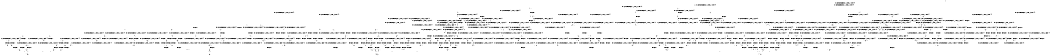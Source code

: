 digraph BCG {
size = "7, 10.5";
center = TRUE;
node [shape = circle];
0 [peripheries = 2];
0 -> 1 [label = "EX !0 !ATOMIC_EXCH_BRANCH (1, +1, TRUE, +0, 3, TRUE) !{0}"];
0 -> 2 [label = "EX !2 !ATOMIC_EXCH_BRANCH (1, +0, TRUE, +0, 1, TRUE) !{0}"];
0 -> 3 [label = "EX !1 !ATOMIC_EXCH_BRANCH (1, +1, TRUE, +0, 2, TRUE) !{0}"];
0 -> 4 [label = "EX !0 !ATOMIC_EXCH_BRANCH (1, +1, TRUE, +0, 3, TRUE) !{0}"];
1 -> 5 [label = "EX !2 !ATOMIC_EXCH_BRANCH (1, +0, TRUE, +0, 1, FALSE) !{0}"];
1 -> 6 [label = "EX !1 !ATOMIC_EXCH_BRANCH (1, +1, TRUE, +0, 2, FALSE) !{0}"];
1 -> 7 [label = "TERMINATE !0"];
2 -> 2 [label = "EX !2 !ATOMIC_EXCH_BRANCH (1, +0, TRUE, +0, 1, TRUE) !{0}"];
2 -> 8 [label = "EX !0 !ATOMIC_EXCH_BRANCH (1, +1, TRUE, +0, 3, TRUE) !{0}"];
2 -> 9 [label = "EX !1 !ATOMIC_EXCH_BRANCH (1, +1, TRUE, +0, 2, TRUE) !{0}"];
2 -> 10 [label = "EX !0 !ATOMIC_EXCH_BRANCH (1, +1, TRUE, +0, 3, TRUE) !{0}"];
3 -> 11 [label = "EX !0 !ATOMIC_EXCH_BRANCH (1, +1, TRUE, +0, 3, FALSE) !{0}"];
3 -> 12 [label = "EX !2 !ATOMIC_EXCH_BRANCH (1, +0, TRUE, +0, 1, FALSE) !{0}"];
3 -> 13 [label = "TERMINATE !1"];
3 -> 14 [label = "EX !0 !ATOMIC_EXCH_BRANCH (1, +1, TRUE, +0, 3, FALSE) !{0}"];
4 -> 15 [label = "EX !2 !ATOMIC_EXCH_BRANCH (1, +0, TRUE, +0, 1, FALSE) !{0}"];
4 -> 16 [label = "EX !1 !ATOMIC_EXCH_BRANCH (1, +1, TRUE, +0, 2, FALSE) !{0}"];
4 -> 17 [label = "TERMINATE !0"];
5 -> 18 [label = "EX !1 !ATOMIC_EXCH_BRANCH (1, +1, TRUE, +0, 2, TRUE) !{0}"];
5 -> 19 [label = "TERMINATE !0"];
5 -> 20 [label = "TERMINATE !2"];
6 -> 21 [label = "EX !2 !ATOMIC_EXCH_BRANCH (1, +0, TRUE, +0, 1, FALSE) !{0}"];
6 -> 22 [label = "TERMINATE !0"];
6 -> 23 [label = "TERMINATE !1"];
7 -> 24 [label = "EX !1 !ATOMIC_EXCH_BRANCH (1, +1, TRUE, +0, 2, FALSE) !{1}"];
7 -> 25 [label = "EX !2 !ATOMIC_EXCH_BRANCH (1, +0, TRUE, +0, 1, FALSE) !{1}"];
7 -> 26 [label = "EX !1 !ATOMIC_EXCH_BRANCH (1, +1, TRUE, +0, 2, FALSE) !{1}"];
8 -> 5 [label = "EX !2 !ATOMIC_EXCH_BRANCH (1, +0, TRUE, +0, 1, FALSE) !{0}"];
8 -> 27 [label = "EX !1 !ATOMIC_EXCH_BRANCH (1, +1, TRUE, +0, 2, FALSE) !{0}"];
8 -> 28 [label = "TERMINATE !0"];
9 -> 12 [label = "EX !2 !ATOMIC_EXCH_BRANCH (1, +0, TRUE, +0, 1, FALSE) !{0}"];
9 -> 29 [label = "EX !0 !ATOMIC_EXCH_BRANCH (1, +1, TRUE, +0, 3, FALSE) !{0}"];
9 -> 30 [label = "TERMINATE !1"];
9 -> 31 [label = "EX !0 !ATOMIC_EXCH_BRANCH (1, +1, TRUE, +0, 3, FALSE) !{0}"];
10 -> 15 [label = "EX !2 !ATOMIC_EXCH_BRANCH (1, +0, TRUE, +0, 1, FALSE) !{0}"];
10 -> 32 [label = "EX !1 !ATOMIC_EXCH_BRANCH (1, +1, TRUE, +0, 2, FALSE) !{0}"];
10 -> 33 [label = "TERMINATE !0"];
11 -> 34 [label = "EX !0 !ATOMIC_EXCH_BRANCH (1, +0, TRUE, +1, 1, TRUE) !{0}"];
11 -> 35 [label = "EX !2 !ATOMIC_EXCH_BRANCH (1, +0, TRUE, +0, 1, FALSE) !{0}"];
11 -> 36 [label = "TERMINATE !1"];
11 -> 37 [label = "EX !0 !ATOMIC_EXCH_BRANCH (1, +0, TRUE, +1, 1, TRUE) !{0}"];
12 -> 18 [label = "EX !0 !ATOMIC_EXCH_BRANCH (1, +1, TRUE, +0, 3, TRUE) !{0}"];
12 -> 38 [label = "TERMINATE !2"];
12 -> 39 [label = "TERMINATE !1"];
12 -> 40 [label = "EX !0 !ATOMIC_EXCH_BRANCH (1, +1, TRUE, +0, 3, TRUE) !{0}"];
13 -> 41 [label = "EX !0 !ATOMIC_EXCH_BRANCH (1, +1, TRUE, +0, 3, FALSE) !{0}"];
13 -> 42 [label = "EX !2 !ATOMIC_EXCH_BRANCH (1, +0, TRUE, +0, 1, FALSE) !{0}"];
13 -> 43 [label = "EX !0 !ATOMIC_EXCH_BRANCH (1, +1, TRUE, +0, 3, FALSE) !{0}"];
14 -> 44 [label = "EX !2 !ATOMIC_EXCH_BRANCH (1, +0, TRUE, +0, 1, FALSE) !{0}"];
14 -> 45 [label = "TERMINATE !1"];
14 -> 37 [label = "EX !0 !ATOMIC_EXCH_BRANCH (1, +0, TRUE, +1, 1, TRUE) !{0}"];
15 -> 40 [label = "EX !1 !ATOMIC_EXCH_BRANCH (1, +1, TRUE, +0, 2, TRUE) !{0}"];
15 -> 46 [label = "TERMINATE !0"];
15 -> 47 [label = "TERMINATE !2"];
16 -> 48 [label = "EX !2 !ATOMIC_EXCH_BRANCH (1, +0, TRUE, +0, 1, FALSE) !{0}"];
16 -> 49 [label = "TERMINATE !0"];
16 -> 50 [label = "TERMINATE !1"];
17 -> 51 [label = "EX !1 !ATOMIC_EXCH_BRANCH (1, +1, TRUE, +0, 2, FALSE) !{1}"];
17 -> 52 [label = "EX !2 !ATOMIC_EXCH_BRANCH (1, +0, TRUE, +0, 1, FALSE) !{1}"];
18 -> 53 [label = "TERMINATE !0"];
18 -> 54 [label = "TERMINATE !2"];
18 -> 55 [label = "TERMINATE !1"];
19 -> 56 [label = "EX !1 !ATOMIC_EXCH_BRANCH (1, +1, TRUE, +0, 2, TRUE) !{1}"];
19 -> 57 [label = "TERMINATE !2"];
19 -> 58 [label = "EX !1 !ATOMIC_EXCH_BRANCH (1, +1, TRUE, +0, 2, TRUE) !{1}"];
20 -> 59 [label = "EX !1 !ATOMIC_EXCH_BRANCH (1, +1, TRUE, +0, 2, TRUE) !{0}"];
20 -> 60 [label = "TERMINATE !0"];
21 -> 61 [label = "TERMINATE !0"];
21 -> 62 [label = "TERMINATE !2"];
21 -> 63 [label = "TERMINATE !1"];
22 -> 64 [label = "EX !2 !ATOMIC_EXCH_BRANCH (1, +0, TRUE, +0, 1, FALSE) !{1}"];
22 -> 65 [label = "TERMINATE !1"];
23 -> 66 [label = "EX !2 !ATOMIC_EXCH_BRANCH (1, +0, TRUE, +0, 1, FALSE) !{0}"];
23 -> 67 [label = "TERMINATE !0"];
24 -> 64 [label = "EX !2 !ATOMIC_EXCH_BRANCH (1, +0, TRUE, +0, 1, FALSE) !{1}"];
24 -> 65 [label = "TERMINATE !1"];
25 -> 56 [label = "EX !1 !ATOMIC_EXCH_BRANCH (1, +1, TRUE, +0, 2, TRUE) !{1}"];
25 -> 57 [label = "TERMINATE !2"];
25 -> 58 [label = "EX !1 !ATOMIC_EXCH_BRANCH (1, +1, TRUE, +0, 2, TRUE) !{1}"];
26 -> 68 [label = "EX !2 !ATOMIC_EXCH_BRANCH (1, +0, TRUE, +0, 1, FALSE) !{1}"];
26 -> 69 [label = "TERMINATE !1"];
27 -> 21 [label = "EX !2 !ATOMIC_EXCH_BRANCH (1, +0, TRUE, +0, 1, FALSE) !{0}"];
27 -> 70 [label = "TERMINATE !0"];
27 -> 71 [label = "TERMINATE !1"];
28 -> 25 [label = "EX !2 !ATOMIC_EXCH_BRANCH (1, +0, TRUE, +0, 1, FALSE) !{1}"];
28 -> 72 [label = "EX !1 !ATOMIC_EXCH_BRANCH (1, +1, TRUE, +0, 2, FALSE) !{1}"];
28 -> 73 [label = "EX !1 !ATOMIC_EXCH_BRANCH (1, +1, TRUE, +0, 2, FALSE) !{1}"];
29 -> 74 [label = "EX !0 !ATOMIC_EXCH_BRANCH (1, +0, TRUE, +1, 1, TRUE) !{0}"];
29 -> 35 [label = "EX !2 !ATOMIC_EXCH_BRANCH (1, +0, TRUE, +0, 1, FALSE) !{0}"];
29 -> 75 [label = "TERMINATE !1"];
29 -> 76 [label = "EX !0 !ATOMIC_EXCH_BRANCH (1, +0, TRUE, +1, 1, TRUE) !{0}"];
30 -> 42 [label = "EX !2 !ATOMIC_EXCH_BRANCH (1, +0, TRUE, +0, 1, FALSE) !{0}"];
30 -> 77 [label = "EX !0 !ATOMIC_EXCH_BRANCH (1, +1, TRUE, +0, 3, FALSE) !{0}"];
30 -> 78 [label = "EX !0 !ATOMIC_EXCH_BRANCH (1, +1, TRUE, +0, 3, FALSE) !{0}"];
31 -> 44 [label = "EX !2 !ATOMIC_EXCH_BRANCH (1, +0, TRUE, +0, 1, FALSE) !{0}"];
31 -> 79 [label = "TERMINATE !1"];
31 -> 76 [label = "EX !0 !ATOMIC_EXCH_BRANCH (1, +0, TRUE, +1, 1, TRUE) !{0}"];
32 -> 48 [label = "EX !2 !ATOMIC_EXCH_BRANCH (1, +0, TRUE, +0, 1, FALSE) !{0}"];
32 -> 80 [label = "TERMINATE !0"];
32 -> 81 [label = "TERMINATE !1"];
33 -> 52 [label = "EX !2 !ATOMIC_EXCH_BRANCH (1, +0, TRUE, +0, 1, FALSE) !{1}"];
33 -> 82 [label = "EX !1 !ATOMIC_EXCH_BRANCH (1, +1, TRUE, +0, 2, FALSE) !{1}"];
34 -> 83 [label = "EX !0 !ATOMIC_EXCH_BRANCH (1, +1, TRUE, +0, 3, TRUE) !{0}"];
34 -> 84 [label = "EX !2 !ATOMIC_EXCH_BRANCH (1, +0, TRUE, +0, 1, TRUE) !{0}"];
34 -> 85 [label = "TERMINATE !1"];
34 -> 86 [label = "EX !0 !ATOMIC_EXCH_BRANCH (1, +1, TRUE, +0, 3, TRUE) !{0}"];
35 -> 87 [label = "EX !0 !ATOMIC_EXCH_BRANCH (1, +0, TRUE, +1, 1, FALSE) !{0}"];
35 -> 88 [label = "TERMINATE !2"];
35 -> 89 [label = "TERMINATE !1"];
35 -> 90 [label = "EX !0 !ATOMIC_EXCH_BRANCH (1, +0, TRUE, +1, 1, FALSE) !{0}"];
36 -> 91 [label = "EX !0 !ATOMIC_EXCH_BRANCH (1, +0, TRUE, +1, 1, TRUE) !{0}"];
36 -> 92 [label = "EX !2 !ATOMIC_EXCH_BRANCH (1, +0, TRUE, +0, 1, FALSE) !{0}"];
36 -> 93 [label = "EX !0 !ATOMIC_EXCH_BRANCH (1, +0, TRUE, +1, 1, TRUE) !{0}"];
37 -> 94 [label = "EX !2 !ATOMIC_EXCH_BRANCH (1, +0, TRUE, +0, 1, TRUE) !{0}"];
37 -> 95 [label = "TERMINATE !1"];
37 -> 86 [label = "EX !0 !ATOMIC_EXCH_BRANCH (1, +1, TRUE, +0, 3, TRUE) !{0}"];
38 -> 59 [label = "EX !0 !ATOMIC_EXCH_BRANCH (1, +1, TRUE, +0, 3, TRUE) !{0}"];
38 -> 96 [label = "TERMINATE !1"];
38 -> 97 [label = "EX !0 !ATOMIC_EXCH_BRANCH (1, +1, TRUE, +0, 3, TRUE) !{0}"];
39 -> 98 [label = "EX !0 !ATOMIC_EXCH_BRANCH (1, +1, TRUE, +0, 3, TRUE) !{0}"];
39 -> 99 [label = "TERMINATE !2"];
39 -> 100 [label = "EX !0 !ATOMIC_EXCH_BRANCH (1, +1, TRUE, +0, 3, TRUE) !{0}"];
40 -> 101 [label = "TERMINATE !0"];
40 -> 102 [label = "TERMINATE !2"];
40 -> 103 [label = "TERMINATE !1"];
41 -> 91 [label = "EX !0 !ATOMIC_EXCH_BRANCH (1, +0, TRUE, +1, 1, TRUE) !{0}"];
41 -> 92 [label = "EX !2 !ATOMIC_EXCH_BRANCH (1, +0, TRUE, +0, 1, FALSE) !{0}"];
41 -> 93 [label = "EX !0 !ATOMIC_EXCH_BRANCH (1, +0, TRUE, +1, 1, TRUE) !{0}"];
42 -> 98 [label = "EX !0 !ATOMIC_EXCH_BRANCH (1, +1, TRUE, +0, 3, TRUE) !{0}"];
42 -> 99 [label = "TERMINATE !2"];
42 -> 100 [label = "EX !0 !ATOMIC_EXCH_BRANCH (1, +1, TRUE, +0, 3, TRUE) !{0}"];
43 -> 104 [label = "EX !2 !ATOMIC_EXCH_BRANCH (1, +0, TRUE, +0, 1, FALSE) !{0}"];
43 -> 93 [label = "EX !0 !ATOMIC_EXCH_BRANCH (1, +0, TRUE, +1, 1, TRUE) !{0}"];
44 -> 105 [label = "TERMINATE !2"];
44 -> 106 [label = "TERMINATE !1"];
44 -> 90 [label = "EX !0 !ATOMIC_EXCH_BRANCH (1, +0, TRUE, +1, 1, FALSE) !{0}"];
45 -> 104 [label = "EX !2 !ATOMIC_EXCH_BRANCH (1, +0, TRUE, +0, 1, FALSE) !{0}"];
45 -> 93 [label = "EX !0 !ATOMIC_EXCH_BRANCH (1, +0, TRUE, +1, 1, TRUE) !{0}"];
46 -> 107 [label = "EX !1 !ATOMIC_EXCH_BRANCH (1, +1, TRUE, +0, 2, TRUE) !{1}"];
46 -> 108 [label = "TERMINATE !2"];
47 -> 97 [label = "EX !1 !ATOMIC_EXCH_BRANCH (1, +1, TRUE, +0, 2, TRUE) !{0}"];
47 -> 109 [label = "TERMINATE !0"];
48 -> 110 [label = "TERMINATE !0"];
48 -> 111 [label = "TERMINATE !2"];
48 -> 112 [label = "TERMINATE !1"];
49 -> 113 [label = "EX !2 !ATOMIC_EXCH_BRANCH (1, +0, TRUE, +0, 1, FALSE) !{1}"];
49 -> 114 [label = "TERMINATE !1"];
50 -> 115 [label = "EX !2 !ATOMIC_EXCH_BRANCH (1, +0, TRUE, +0, 1, FALSE) !{0}"];
50 -> 116 [label = "TERMINATE !0"];
51 -> 113 [label = "EX !2 !ATOMIC_EXCH_BRANCH (1, +0, TRUE, +0, 1, FALSE) !{1}"];
51 -> 114 [label = "TERMINATE !1"];
52 -> 107 [label = "EX !1 !ATOMIC_EXCH_BRANCH (1, +1, TRUE, +0, 2, TRUE) !{1}"];
52 -> 108 [label = "TERMINATE !2"];
53 -> 117 [label = "TERMINATE !2"];
53 -> 118 [label = "TERMINATE !1"];
54 -> 119 [label = "TERMINATE !0"];
54 -> 120 [label = "TERMINATE !1"];
55 -> 121 [label = "TERMINATE !0"];
55 -> 122 [label = "TERMINATE !2"];
56 -> 117 [label = "TERMINATE !2"];
56 -> 118 [label = "TERMINATE !1"];
57 -> 123 [label = "EX !1 !ATOMIC_EXCH_BRANCH (1, +1, TRUE, +0, 2, TRUE) !{1}"];
57 -> 124 [label = "EX !1 !ATOMIC_EXCH_BRANCH (1, +1, TRUE, +0, 2, TRUE) !{1}"];
58 -> 125 [label = "TERMINATE !2"];
58 -> 126 [label = "TERMINATE !1"];
59 -> 119 [label = "TERMINATE !0"];
59 -> 120 [label = "TERMINATE !1"];
60 -> 123 [label = "EX !1 !ATOMIC_EXCH_BRANCH (1, +1, TRUE, +0, 2, TRUE) !{1}"];
60 -> 124 [label = "EX !1 !ATOMIC_EXCH_BRANCH (1, +1, TRUE, +0, 2, TRUE) !{1}"];
61 -> 127 [label = "TERMINATE !2"];
61 -> 128 [label = "TERMINATE !1"];
62 -> 129 [label = "TERMINATE !0"];
62 -> 130 [label = "TERMINATE !1"];
63 -> 131 [label = "TERMINATE !0"];
63 -> 132 [label = "TERMINATE !2"];
64 -> 127 [label = "TERMINATE !2"];
64 -> 128 [label = "TERMINATE !1"];
65 -> 133 [label = "EX !2 !ATOMIC_EXCH_BRANCH (1, +0, TRUE, +0, 1, FALSE) !{2}"];
65 -> 134 [label = "EX !2 !ATOMIC_EXCH_BRANCH (1, +0, TRUE, +0, 1, FALSE) !{2}"];
66 -> 131 [label = "TERMINATE !0"];
66 -> 132 [label = "TERMINATE !2"];
67 -> 133 [label = "EX !2 !ATOMIC_EXCH_BRANCH (1, +0, TRUE, +0, 1, FALSE) !{2}"];
67 -> 134 [label = "EX !2 !ATOMIC_EXCH_BRANCH (1, +0, TRUE, +0, 1, FALSE) !{2}"];
68 -> 135 [label = "TERMINATE !2"];
68 -> 136 [label = "TERMINATE !1"];
69 -> 137 [label = "EX !2 !ATOMIC_EXCH_BRANCH (1, +0, TRUE, +0, 1, FALSE) !{2}"];
70 -> 64 [label = "EX !2 !ATOMIC_EXCH_BRANCH (1, +0, TRUE, +0, 1, FALSE) !{1}"];
70 -> 138 [label = "TERMINATE !1"];
71 -> 66 [label = "EX !2 !ATOMIC_EXCH_BRANCH (1, +0, TRUE, +0, 1, FALSE) !{0}"];
71 -> 139 [label = "TERMINATE !0"];
72 -> 64 [label = "EX !2 !ATOMIC_EXCH_BRANCH (1, +0, TRUE, +0, 1, FALSE) !{1}"];
72 -> 138 [label = "TERMINATE !1"];
73 -> 68 [label = "EX !2 !ATOMIC_EXCH_BRANCH (1, +0, TRUE, +0, 1, FALSE) !{1}"];
73 -> 140 [label = "TERMINATE !1"];
74 -> 141 [label = "EX !0 !ATOMIC_EXCH_BRANCH (1, +1, TRUE, +0, 3, TRUE) !{0}"];
74 -> 84 [label = "EX !2 !ATOMIC_EXCH_BRANCH (1, +0, TRUE, +0, 1, TRUE) !{0}"];
74 -> 142 [label = "TERMINATE !1"];
74 -> 143 [label = "EX !0 !ATOMIC_EXCH_BRANCH (1, +1, TRUE, +0, 3, TRUE) !{0}"];
75 -> 144 [label = "EX !0 !ATOMIC_EXCH_BRANCH (1, +0, TRUE, +1, 1, TRUE) !{0}"];
75 -> 92 [label = "EX !2 !ATOMIC_EXCH_BRANCH (1, +0, TRUE, +0, 1, FALSE) !{0}"];
75 -> 145 [label = "EX !0 !ATOMIC_EXCH_BRANCH (1, +0, TRUE, +1, 1, TRUE) !{0}"];
76 -> 94 [label = "EX !2 !ATOMIC_EXCH_BRANCH (1, +0, TRUE, +0, 1, TRUE) !{0}"];
76 -> 146 [label = "TERMINATE !1"];
76 -> 143 [label = "EX !0 !ATOMIC_EXCH_BRANCH (1, +1, TRUE, +0, 3, TRUE) !{0}"];
77 -> 144 [label = "EX !0 !ATOMIC_EXCH_BRANCH (1, +0, TRUE, +1, 1, TRUE) !{0}"];
77 -> 92 [label = "EX !2 !ATOMIC_EXCH_BRANCH (1, +0, TRUE, +0, 1, FALSE) !{0}"];
77 -> 145 [label = "EX !0 !ATOMIC_EXCH_BRANCH (1, +0, TRUE, +1, 1, TRUE) !{0}"];
78 -> 104 [label = "EX !2 !ATOMIC_EXCH_BRANCH (1, +0, TRUE, +0, 1, FALSE) !{0}"];
78 -> 145 [label = "EX !0 !ATOMIC_EXCH_BRANCH (1, +0, TRUE, +1, 1, TRUE) !{0}"];
79 -> 104 [label = "EX !2 !ATOMIC_EXCH_BRANCH (1, +0, TRUE, +0, 1, FALSE) !{0}"];
79 -> 145 [label = "EX !0 !ATOMIC_EXCH_BRANCH (1, +0, TRUE, +1, 1, TRUE) !{0}"];
80 -> 113 [label = "EX !2 !ATOMIC_EXCH_BRANCH (1, +0, TRUE, +0, 1, FALSE) !{1}"];
80 -> 147 [label = "TERMINATE !1"];
81 -> 115 [label = "EX !2 !ATOMIC_EXCH_BRANCH (1, +0, TRUE, +0, 1, FALSE) !{0}"];
81 -> 148 [label = "TERMINATE !0"];
82 -> 113 [label = "EX !2 !ATOMIC_EXCH_BRANCH (1, +0, TRUE, +0, 1, FALSE) !{1}"];
82 -> 147 [label = "TERMINATE !1"];
83 -> 21 [label = "EX !2 !ATOMIC_EXCH_BRANCH (1, +0, TRUE, +0, 1, FALSE) !{0}"];
83 -> 22 [label = "TERMINATE !0"];
83 -> 23 [label = "TERMINATE !1"];
84 -> 141 [label = "EX !0 !ATOMIC_EXCH_BRANCH (1, +1, TRUE, +0, 3, TRUE) !{0}"];
84 -> 84 [label = "EX !2 !ATOMIC_EXCH_BRANCH (1, +0, TRUE, +0, 1, TRUE) !{0}"];
84 -> 142 [label = "TERMINATE !1"];
84 -> 143 [label = "EX !0 !ATOMIC_EXCH_BRANCH (1, +1, TRUE, +0, 3, TRUE) !{0}"];
85 -> 149 [label = "EX !0 !ATOMIC_EXCH_BRANCH (1, +1, TRUE, +0, 3, TRUE) !{0}"];
85 -> 150 [label = "EX !2 !ATOMIC_EXCH_BRANCH (1, +0, TRUE, +0, 1, TRUE) !{0}"];
85 -> 151 [label = "EX !0 !ATOMIC_EXCH_BRANCH (1, +1, TRUE, +0, 3, TRUE) !{0}"];
86 -> 48 [label = "EX !2 !ATOMIC_EXCH_BRANCH (1, +0, TRUE, +0, 1, FALSE) !{0}"];
86 -> 49 [label = "TERMINATE !0"];
86 -> 50 [label = "TERMINATE !1"];
87 -> 61 [label = "TERMINATE !0"];
87 -> 62 [label = "TERMINATE !2"];
87 -> 63 [label = "TERMINATE !1"];
88 -> 152 [label = "EX !0 !ATOMIC_EXCH_BRANCH (1, +0, TRUE, +1, 1, FALSE) !{0}"];
88 -> 153 [label = "TERMINATE !1"];
88 -> 154 [label = "EX !0 !ATOMIC_EXCH_BRANCH (1, +0, TRUE, +1, 1, FALSE) !{0}"];
89 -> 155 [label = "EX !0 !ATOMIC_EXCH_BRANCH (1, +0, TRUE, +1, 1, FALSE) !{0}"];
89 -> 156 [label = "TERMINATE !2"];
89 -> 157 [label = "EX !0 !ATOMIC_EXCH_BRANCH (1, +0, TRUE, +1, 1, FALSE) !{0}"];
90 -> 110 [label = "TERMINATE !0"];
90 -> 111 [label = "TERMINATE !2"];
90 -> 112 [label = "TERMINATE !1"];
91 -> 149 [label = "EX !0 !ATOMIC_EXCH_BRANCH (1, +1, TRUE, +0, 3, TRUE) !{0}"];
91 -> 150 [label = "EX !2 !ATOMIC_EXCH_BRANCH (1, +0, TRUE, +0, 1, TRUE) !{0}"];
91 -> 151 [label = "EX !0 !ATOMIC_EXCH_BRANCH (1, +1, TRUE, +0, 3, TRUE) !{0}"];
92 -> 155 [label = "EX !0 !ATOMIC_EXCH_BRANCH (1, +0, TRUE, +1, 1, FALSE) !{0}"];
92 -> 156 [label = "TERMINATE !2"];
92 -> 157 [label = "EX !0 !ATOMIC_EXCH_BRANCH (1, +0, TRUE, +1, 1, FALSE) !{0}"];
93 -> 158 [label = "EX !2 !ATOMIC_EXCH_BRANCH (1, +0, TRUE, +0, 1, TRUE) !{0}"];
93 -> 151 [label = "EX !0 !ATOMIC_EXCH_BRANCH (1, +1, TRUE, +0, 3, TRUE) !{0}"];
94 -> 94 [label = "EX !2 !ATOMIC_EXCH_BRANCH (1, +0, TRUE, +0, 1, TRUE) !{0}"];
94 -> 146 [label = "TERMINATE !1"];
94 -> 143 [label = "EX !0 !ATOMIC_EXCH_BRANCH (1, +1, TRUE, +0, 3, TRUE) !{0}"];
95 -> 158 [label = "EX !2 !ATOMIC_EXCH_BRANCH (1, +0, TRUE, +0, 1, TRUE) !{0}"];
95 -> 151 [label = "EX !0 !ATOMIC_EXCH_BRANCH (1, +1, TRUE, +0, 3, TRUE) !{0}"];
96 -> 159 [label = "EX !0 !ATOMIC_EXCH_BRANCH (1, +1, TRUE, +0, 3, TRUE) !{0}"];
96 -> 160 [label = "EX !0 !ATOMIC_EXCH_BRANCH (1, +1, TRUE, +0, 3, TRUE) !{0}"];
97 -> 161 [label = "TERMINATE !0"];
97 -> 162 [label = "TERMINATE !1"];
98 -> 121 [label = "TERMINATE !0"];
98 -> 122 [label = "TERMINATE !2"];
99 -> 159 [label = "EX !0 !ATOMIC_EXCH_BRANCH (1, +1, TRUE, +0, 3, TRUE) !{0}"];
99 -> 160 [label = "EX !0 !ATOMIC_EXCH_BRANCH (1, +1, TRUE, +0, 3, TRUE) !{0}"];
100 -> 163 [label = "TERMINATE !0"];
100 -> 164 [label = "TERMINATE !2"];
101 -> 165 [label = "TERMINATE !2"];
101 -> 166 [label = "TERMINATE !1"];
102 -> 161 [label = "TERMINATE !0"];
102 -> 162 [label = "TERMINATE !1"];
103 -> 163 [label = "TERMINATE !0"];
103 -> 164 [label = "TERMINATE !2"];
104 -> 167 [label = "TERMINATE !2"];
104 -> 157 [label = "EX !0 !ATOMIC_EXCH_BRANCH (1, +0, TRUE, +1, 1, FALSE) !{0}"];
105 -> 168 [label = "TERMINATE !1"];
105 -> 154 [label = "EX !0 !ATOMIC_EXCH_BRANCH (1, +0, TRUE, +1, 1, FALSE) !{0}"];
106 -> 167 [label = "TERMINATE !2"];
106 -> 157 [label = "EX !0 !ATOMIC_EXCH_BRANCH (1, +0, TRUE, +1, 1, FALSE) !{0}"];
107 -> 165 [label = "TERMINATE !2"];
107 -> 166 [label = "TERMINATE !1"];
108 -> 169 [label = "EX !1 !ATOMIC_EXCH_BRANCH (1, +1, TRUE, +0, 2, TRUE) !{1}"];
109 -> 169 [label = "EX !1 !ATOMIC_EXCH_BRANCH (1, +1, TRUE, +0, 2, TRUE) !{1}"];
110 -> 170 [label = "TERMINATE !2"];
110 -> 171 [label = "TERMINATE !1"];
111 -> 172 [label = "TERMINATE !0"];
111 -> 173 [label = "TERMINATE !1"];
112 -> 174 [label = "TERMINATE !0"];
112 -> 175 [label = "TERMINATE !2"];
113 -> 170 [label = "TERMINATE !2"];
113 -> 171 [label = "TERMINATE !1"];
114 -> 176 [label = "EX !2 !ATOMIC_EXCH_BRANCH (1, +0, TRUE, +0, 1, FALSE) !{2}"];
115 -> 174 [label = "TERMINATE !0"];
115 -> 175 [label = "TERMINATE !2"];
116 -> 176 [label = "EX !2 !ATOMIC_EXCH_BRANCH (1, +0, TRUE, +0, 1, FALSE) !{2}"];
117 -> 177 [label = "TERMINATE !1"];
118 -> 178 [label = "TERMINATE !2"];
119 -> 177 [label = "TERMINATE !1"];
120 -> 179 [label = "TERMINATE !0"];
121 -> 178 [label = "TERMINATE !2"];
122 -> 179 [label = "TERMINATE !0"];
123 -> 177 [label = "TERMINATE !1"];
124 -> 180 [label = "TERMINATE !1"];
125 -> 180 [label = "TERMINATE !1"];
126 -> 181 [label = "TERMINATE !2"];
127 -> 182 [label = "TERMINATE !1"];
128 -> 183 [label = "TERMINATE !2"];
129 -> 182 [label = "TERMINATE !1"];
130 -> 184 [label = "TERMINATE !0"];
131 -> 183 [label = "TERMINATE !2"];
132 -> 184 [label = "TERMINATE !0"];
133 -> 183 [label = "TERMINATE !2"];
134 -> 185 [label = "TERMINATE !2"];
135 -> 186 [label = "TERMINATE !1"];
136 -> 187 [label = "TERMINATE !2"];
137 -> 187 [label = "TERMINATE !2"];
138 -> 133 [label = "EX !2 !ATOMIC_EXCH_BRANCH (1, +0, TRUE, +0, 1, FALSE) !{2}"];
138 -> 134 [label = "EX !2 !ATOMIC_EXCH_BRANCH (1, +0, TRUE, +0, 1, FALSE) !{2}"];
139 -> 133 [label = "EX !2 !ATOMIC_EXCH_BRANCH (1, +0, TRUE, +0, 1, FALSE) !{2}"];
139 -> 134 [label = "EX !2 !ATOMIC_EXCH_BRANCH (1, +0, TRUE, +0, 1, FALSE) !{2}"];
140 -> 137 [label = "EX !2 !ATOMIC_EXCH_BRANCH (1, +0, TRUE, +0, 1, FALSE) !{2}"];
141 -> 21 [label = "EX !2 !ATOMIC_EXCH_BRANCH (1, +0, TRUE, +0, 1, FALSE) !{0}"];
141 -> 70 [label = "TERMINATE !0"];
141 -> 71 [label = "TERMINATE !1"];
142 -> 188 [label = "EX !0 !ATOMIC_EXCH_BRANCH (1, +1, TRUE, +0, 3, TRUE) !{0}"];
142 -> 150 [label = "EX !2 !ATOMIC_EXCH_BRANCH (1, +0, TRUE, +0, 1, TRUE) !{0}"];
142 -> 189 [label = "EX !0 !ATOMIC_EXCH_BRANCH (1, +1, TRUE, +0, 3, TRUE) !{0}"];
143 -> 48 [label = "EX !2 !ATOMIC_EXCH_BRANCH (1, +0, TRUE, +0, 1, FALSE) !{0}"];
143 -> 80 [label = "TERMINATE !0"];
143 -> 81 [label = "TERMINATE !1"];
144 -> 188 [label = "EX !0 !ATOMIC_EXCH_BRANCH (1, +1, TRUE, +0, 3, TRUE) !{0}"];
144 -> 150 [label = "EX !2 !ATOMIC_EXCH_BRANCH (1, +0, TRUE, +0, 1, TRUE) !{0}"];
144 -> 189 [label = "EX !0 !ATOMIC_EXCH_BRANCH (1, +1, TRUE, +0, 3, TRUE) !{0}"];
145 -> 158 [label = "EX !2 !ATOMIC_EXCH_BRANCH (1, +0, TRUE, +0, 1, TRUE) !{0}"];
145 -> 189 [label = "EX !0 !ATOMIC_EXCH_BRANCH (1, +1, TRUE, +0, 3, TRUE) !{0}"];
146 -> 158 [label = "EX !2 !ATOMIC_EXCH_BRANCH (1, +0, TRUE, +0, 1, TRUE) !{0}"];
146 -> 189 [label = "EX !0 !ATOMIC_EXCH_BRANCH (1, +1, TRUE, +0, 3, TRUE) !{0}"];
147 -> 176 [label = "EX !2 !ATOMIC_EXCH_BRANCH (1, +0, TRUE, +0, 1, FALSE) !{2}"];
148 -> 176 [label = "EX !2 !ATOMIC_EXCH_BRANCH (1, +0, TRUE, +0, 1, FALSE) !{2}"];
149 -> 66 [label = "EX !2 !ATOMIC_EXCH_BRANCH (1, +0, TRUE, +0, 1, FALSE) !{0}"];
149 -> 67 [label = "TERMINATE !0"];
150 -> 188 [label = "EX !0 !ATOMIC_EXCH_BRANCH (1, +1, TRUE, +0, 3, TRUE) !{0}"];
150 -> 150 [label = "EX !2 !ATOMIC_EXCH_BRANCH (1, +0, TRUE, +0, 1, TRUE) !{0}"];
150 -> 189 [label = "EX !0 !ATOMIC_EXCH_BRANCH (1, +1, TRUE, +0, 3, TRUE) !{0}"];
151 -> 115 [label = "EX !2 !ATOMIC_EXCH_BRANCH (1, +0, TRUE, +0, 1, FALSE) !{0}"];
151 -> 116 [label = "TERMINATE !0"];
152 -> 129 [label = "TERMINATE !0"];
152 -> 130 [label = "TERMINATE !1"];
153 -> 190 [label = "EX !0 !ATOMIC_EXCH_BRANCH (1, +0, TRUE, +1, 1, FALSE) !{0}"];
153 -> 191 [label = "EX !0 !ATOMIC_EXCH_BRANCH (1, +0, TRUE, +1, 1, FALSE) !{0}"];
154 -> 172 [label = "TERMINATE !0"];
154 -> 173 [label = "TERMINATE !1"];
155 -> 131 [label = "TERMINATE !0"];
155 -> 132 [label = "TERMINATE !2"];
156 -> 190 [label = "EX !0 !ATOMIC_EXCH_BRANCH (1, +0, TRUE, +1, 1, FALSE) !{0}"];
156 -> 191 [label = "EX !0 !ATOMIC_EXCH_BRANCH (1, +0, TRUE, +1, 1, FALSE) !{0}"];
157 -> 174 [label = "TERMINATE !0"];
157 -> 175 [label = "TERMINATE !2"];
158 -> 158 [label = "EX !2 !ATOMIC_EXCH_BRANCH (1, +0, TRUE, +0, 1, TRUE) !{0}"];
158 -> 189 [label = "EX !0 !ATOMIC_EXCH_BRANCH (1, +1, TRUE, +0, 3, TRUE) !{0}"];
159 -> 179 [label = "TERMINATE !0"];
160 -> 192 [label = "TERMINATE !0"];
161 -> 193 [label = "TERMINATE !1"];
162 -> 192 [label = "TERMINATE !0"];
163 -> 194 [label = "TERMINATE !2"];
164 -> 192 [label = "TERMINATE !0"];
165 -> 193 [label = "TERMINATE !1"];
166 -> 194 [label = "TERMINATE !2"];
167 -> 191 [label = "EX !0 !ATOMIC_EXCH_BRANCH (1, +0, TRUE, +1, 1, FALSE) !{0}"];
168 -> 191 [label = "EX !0 !ATOMIC_EXCH_BRANCH (1, +0, TRUE, +1, 1, FALSE) !{0}"];
169 -> 193 [label = "TERMINATE !1"];
170 -> 195 [label = "TERMINATE !1"];
171 -> 196 [label = "TERMINATE !2"];
172 -> 195 [label = "TERMINATE !1"];
173 -> 197 [label = "TERMINATE !0"];
174 -> 196 [label = "TERMINATE !2"];
175 -> 197 [label = "TERMINATE !0"];
176 -> 196 [label = "TERMINATE !2"];
177 -> 198 [label = "exit"];
178 -> 198 [label = "exit"];
179 -> 198 [label = "exit"];
180 -> 199 [label = "exit"];
181 -> 199 [label = "exit"];
182 -> 198 [label = "exit"];
183 -> 198 [label = "exit"];
184 -> 198 [label = "exit"];
185 -> 200 [label = "exit"];
186 -> 199 [label = "exit"];
187 -> 199 [label = "exit"];
188 -> 66 [label = "EX !2 !ATOMIC_EXCH_BRANCH (1, +0, TRUE, +0, 1, FALSE) !{0}"];
188 -> 139 [label = "TERMINATE !0"];
189 -> 115 [label = "EX !2 !ATOMIC_EXCH_BRANCH (1, +0, TRUE, +0, 1, FALSE) !{0}"];
189 -> 148 [label = "TERMINATE !0"];
190 -> 184 [label = "TERMINATE !0"];
191 -> 197 [label = "TERMINATE !0"];
192 -> 201 [label = "exit"];
193 -> 201 [label = "exit"];
194 -> 201 [label = "exit"];
195 -> 201 [label = "exit"];
196 -> 201 [label = "exit"];
197 -> 201 [label = "exit"];
}
